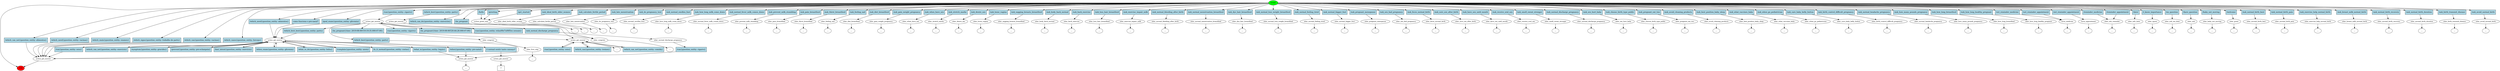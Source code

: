 digraph  {
0 [class="start active", fillcolor=green, fontsize=12, label=START, style=filled];
"-1" [class=end, fillcolor=red, fontsize=12, label=END, style=filled];
1 [class="", fontsize=12, label=action_greet_user];
2 [class="", fontsize=12, label=utter_ideal_birth_older_women];
"-4" [class=ellipsis, label="..."];
3 [class="", fontsize=12, label=utter_calculate_fertile_period];
"-5" [class=ellipsis, label="..."];
4 [class="", fontsize=12, label=utter_late_menstruation];
"-6" [class=ellipsis, label="..."];
5 [class="", fontsize=12, label=utter_do_pregnancy_test];
"-7" [class=ellipsis, label="..."];
6 [class="", fontsize=12, label=utter_normal_swollen_foot];
"-8" [class=ellipsis, label="..."];
7 [class="", fontsize=12, label=utter_how_long_milk_come_down];
"-9" [class=ellipsis, label="..."];
8 [class="", fontsize=12, label=utter_normal_fever_milk_comes_down];
"-10" [class=ellipsis, label="..."];
9 [class="", fontsize=12, label=utter_prevent_milk_stumbling];
"-11" [class=ellipsis, label="..."];
10 [class="", fontsize=12, label=utter_pain_breastfeed];
"-12" [class=ellipsis, label="..."];
11 [class="", fontsize=12, label=utter_thirst_breastfeed];
"-13" [class=ellipsis, label="..."];
13 [class="", fontsize=12, label=utter_feeling_sad];
"-15" [class=ellipsis, label="..."];
14 [class="", fontsize=12, label=utter_diet_breastfeed];
"-16" [class=ellipsis, label="..."];
15 [class="", fontsize=12, label=utter_gain_weight_pregnancy];
"-17" [class=ellipsis, label="..."];
16 [class="", fontsize=12, label=utter_when_have_sex];
"-18" [class=ellipsis, label="..."];
17 [class="", fontsize=12, label=utter_stretch_marks];
"-19" [class=ellipsis, label="..."];
18 [class="", fontsize=12, label=utter_desire_sex];
"-20" [class=ellipsis, label="..."];
19 [class="", fontsize=12, label=utter_loose_vagina];
"-21" [class=ellipsis, label="..."];
20 [class="", fontsize=12, label=utter_sagging_breasts_breastfeed];
"-22" [class=ellipsis, label="..."];
21 [class="", fontsize=12, label=utter_body_back_normal];
"-23" [class=ellipsis, label="..."];
22 [class="", fontsize=12, label=utter_back_exercise];
"-24" [class=ellipsis, label="..."];
24 [class="", fontsize=12, label=utter_loss_hair_breastfeed];
"-26" [class=ellipsis, label="..."];
25 [class="", fontsize=12, label=utter_exercise_impair_milk];
"-27" [class=ellipsis, label="..."];
26 [class="", fontsize=12, label=utter_normal_bleeding_after_birth];
"-28" [class=ellipsis, label="..."];
27 [class="", fontsize=12, label=utter_normal_menstruation_breastfeed];
"-29" [class=ellipsis, label="..."];
28 [class="", fontsize=12, label=utter_dye_hair_breastfeed];
"-30" [class=ellipsis, label="..."];
29 [class="", fontsize=12, label=utter_normal_lose_weight_breastfeed];
"-31" [class=ellipsis, label="..."];
30 [class="", fontsize=12, label=utter_normal_feeling_tired];
"-32" [class=ellipsis, label="..."];
31 [class="", fontsize=12, label=utter_normal_bigger_foot];
"-33" [class=ellipsis, label="..."];
32 [class="", fontsize=12, label=utter_pregnant_menopause];
"-34" [class=ellipsis, label="..."];
33 [class="", fontsize=12, label=utter_sex_bad_pregnancy];
"-35" [class=ellipsis, label="..."];
34 [class="", fontsize=12, label=action_get_answer];
39 [class="", fontsize=12, label=utter_feces_normal_birth];
"-37" [class=ellipsis, label="..."];
40 [class="", fontsize=12, label=utter_sore_sex_after_birth];
"-38" [class=ellipsis, label="..."];
41 [class="", fontsize=12, label=utter_have_sex_until_month];
"-39" [class=ellipsis, label="..."];
42 [class="", fontsize=12, label=utter_receive_oral_sex];
43 [class="", fontsize=12, label=utter_smell_sweat_stronger];
"-41" [class=ellipsis, label="..."];
44 [class="", fontsize=12, label=utter_normal_discharge_pregnancy];
"-42" [class=ellipsis, label="..."];
45 [class="", fontsize=12, label=utter_sex_hurt_baby];
"-43" [class=ellipsis, label="..."];
46 [class="", fontsize=12, label=utter_choose_birth_type_public];
47 [class="", fontsize=12, label=utter_pregnant_eat_two];
"-45" [class=ellipsis, label="..."];
48 [class="", fontsize=12, label=utter_avoid_cleaning_products];
"-46" [class=ellipsis, label="..."];
50 [class="", fontsize=12, label=utter_best_position_baby_sleep];
"-48" [class=ellipsis, label="..."];
51 [class="", fontsize=12, label=utter_what_vaccines_baby];
"-49" [class=ellipsis, label="..."];
52 [class="", fontsize=12, label=utter_when_go_pediatrician];
"-50" [class=ellipsis, label="..."];
53 [class="", fontsize=12, label=utter_care_baby_belly_button];
"-51" [class=ellipsis, label="..."];
54 [class="", fontsize=12, label=utter_birth_control_difficult_pregnancy];
"-52" [class=ellipsis, label="..."];
55 [class="", fontsize=12, label=utter_normal_headache_pregnancy];
"-53" [class=ellipsis, label="..."];
56 [class="", fontsize=12, label=utter_how_many_pounds_pregnancy];
"-54" [class=ellipsis, label="..."];
57 [class="", fontsize=12, label=utter_how_long_breastfeed];
"-55" [class=ellipsis, label="..."];
58 [class="", fontsize=12, label=utter_how_long_healthy_pregnant];
"-56" [class=ellipsis, label="..."];
"-59" [class=ellipsis, label="..."];
63 [class="", fontsize=12, label=action_get_answer];
64 [class="", fontsize=12, label=utter_congrats];
65 [class="", fontsize=12, label=utter_first_step];
"-61" [class=ellipsis, label="..."];
70 [class="", fontsize=12, label=utter_congrats];
"-63" [class=ellipsis, label="..."];
"-64" [class=ellipsis, label="..."];
78 [class="", fontsize=12, label=action_get_answer];
79 [class="", fontsize=12, label=action_get_answer];
80 [class="", fontsize=12, label=utter_normal_discharge_pregnancy];
81 [class="", fontsize=12, label=action_get_answer];
83 [class=active, fontsize=12, label=action_get_answer];
"-68" [class=ellipsis, label="..."];
"-69" [class=ellipsis, label="..."];
116 [class="", fontsize=12, label=form_medicine];
124 [class="", fontsize=12, label=form_appointment];
"-85" [class=ellipsis, label="..."];
"-88" [class=ellipsis, label="..."];
130 [class="", fontsize=12, label=utter_ask_reminder];
"-96" [class=ellipsis, label="..."];
137 [class="", fontsize=12, label=utter_info_later];
"-98" [class=ellipsis, label="..."];
139 [class="", fontsize=12, label=utter_agree];
"-100" [class=ellipsis, label="..."];
143 [class="", fontsize=12, label=utter_ask_me_later];
"-104" [class=ellipsis, label="..."];
144 [class="", fontsize=12, label=utter_ask];
"-105" [class=ellipsis, label="..."];
147 [class="", fontsize=12, label=utter_baby_not_moving];
"-108" [class=ellipsis, label="..."];
148 [class="", fontsize=12, label=utter_great];
"-109" [class=ellipsis, label="..."];
151 [class="", fontsize=12, label=utter_normal_birth_best];
"-112" [class=ellipsis, label="..."];
152 [class="", fontsize=12, label=utter_normal_birth_pain];
"-113" [class=ellipsis, label="..."];
153 [class="", fontsize=12, label=utter_exercise_help_normal_birth];
"-114" [class=ellipsis, label="..."];
154 [class="", fontsize=12, label=utter_breast_milk_normal_birth];
"-115" [class=ellipsis, label="..."];
155 [class="", fontsize=12, label=utter_normal_birth_recovery];
"-116" [class=ellipsis, label="..."];
156 [class="", fontsize=12, label=utter_normal_birth_duration];
"-117" [class=ellipsis, label="..."];
157 [class="", fontsize=12, label=utter_birth_transmit_disease];
"-118" [class=ellipsis, label="..."];
158 [class="", fontsize=12, label=utter_avoid_normal_birth];
"-119" [class=ellipsis, label="..."];
"-120" [class=ellipsis, label="..."];
161 [class=active, fontsize=12, label=action_get_answer];
162 [class="intent dashed active", label="  ?  ", shape=rect];
163 [class=intent, fillcolor=lightblue, label="/hello", shape=rect, style=filled];
164 [class=intent, fillcolor=lightblue, label="/greeting", shape=rect, style=filled];
165 [class=intent, fillcolor=lightblue, label="/get_started", shape=rect, style=filled];
166 [class=intent, fillcolor=lightblue, label="/ask_ideal_birth_older_women", shape=rect, style=filled];
167 [class=intent, fillcolor=lightblue, label="/ask_calculate_fertile_period", shape=rect, style=filled];
168 [class=intent, fillcolor=lightblue, label="/ask_late_menstruation", shape=rect, style=filled];
169 [class=intent, fillcolor=lightblue, label="/ask_do_pregnancy_test", shape=rect, style=filled];
170 [class=intent, fillcolor=lightblue, label="/ask_normal_swollen_foot", shape=rect, style=filled];
171 [class=intent, fillcolor=lightblue, label="/ask_how_long_milk_come_down", shape=rect, style=filled];
172 [class=intent, fillcolor=lightblue, label="/ask_normal_fever_milk_comes_down", shape=rect, style=filled];
173 [class=intent, fillcolor=lightblue, label="/ask_prevent_milk_stumbling", shape=rect, style=filled];
174 [class=intent, fillcolor=lightblue, label="/ask_pain_breastfeed", shape=rect, style=filled];
175 [class=intent, fillcolor=lightblue, label="/ask_thirst_breastfeed", shape=rect, style=filled];
176 [class=intent, fillcolor=lightblue, label="/ask_feeling_sad", shape=rect, style=filled];
177 [class=intent, fillcolor=lightblue, label="/ask_diet_breastfeed", shape=rect, style=filled];
178 [class=intent, fillcolor=lightblue, label="/ask_gain_weight_pregnancy", shape=rect, style=filled];
179 [class=intent, fillcolor=lightblue, label="/ask_when_have_sex", shape=rect, style=filled];
180 [class=intent, fillcolor=lightblue, label="/ask_stretch_marks", shape=rect, style=filled];
181 [class=intent, fillcolor=lightblue, label="/ask_desire_sex", shape=rect, style=filled];
182 [class=intent, fillcolor=lightblue, label="/ask_loose_vagina", shape=rect, style=filled];
183 [class=intent, fillcolor=lightblue, label="/ask_sagging_breasts_breastfeed", shape=rect, style=filled];
184 [class=intent, fillcolor=lightblue, label="/ask_body_back_normal", shape=rect, style=filled];
185 [class=intent, fillcolor=lightblue, label="/ask_back_exercise", shape=rect, style=filled];
186 [class=intent, fillcolor=lightblue, label="/ask_loss_hair_breastfeed", shape=rect, style=filled];
187 [class=intent, fillcolor=lightblue, label="/ask_exercise_impair_milk", shape=rect, style=filled];
188 [class=intent, fillcolor=lightblue, label="/ask_normal_bleeding_after_birth", shape=rect, style=filled];
189 [class=intent, fillcolor=lightblue, label="/ask_normal_menstruation_breastfeed", shape=rect, style=filled];
190 [class=intent, fillcolor=lightblue, label="/ask_dye_hair_breastfeed", shape=rect, style=filled];
191 [class=intent, fillcolor=lightblue, label="/ask_normal_lose_weight_breastfeed", shape=rect, style=filled];
192 [class=intent, fillcolor=lightblue, label="/ask_normal_feeling_tired", shape=rect, style=filled];
193 [class=intent, fillcolor=lightblue, label="/ask_normal_bigger_foot", shape=rect, style=filled];
194 [class=intent, fillcolor=lightblue, label="/ask_pregnant_menopause", shape=rect, style=filled];
195 [class=intent, fillcolor=lightblue, label="/ask_sex_bad_pregnancy", shape=rect, style=filled];
196 [class=intent, fillcolor=lightblue, label="/which_can_do{question_entity: exercicios}", shape=rect, style=filled];
197 [class=intent, fillcolor=lightblue, label="/ask_feces_normal_birth", shape=rect, style=filled];
198 [class=intent, fillcolor=lightblue, label="/ask_sore_sex_after_birth", shape=rect, style=filled];
199 [class=intent, fillcolor=lightblue, label="/ask_have_sex_until_month", shape=rect, style=filled];
200 [class=intent, fillcolor=lightblue, label="/ask_receive_oral_sex", shape=rect, style=filled];
201 [class=intent, fillcolor=lightblue, label="/ask_smell_sweat_stronger", shape=rect, style=filled];
202 [class=intent, fillcolor=lightblue, label="/ask_normal_discharge_pregnancy", shape=rect, style=filled];
203 [class=intent, fillcolor=lightblue, label="/ask_sex_hurt_baby", shape=rect, style=filled];
204 [class=intent, fillcolor=lightblue, label="/ask_choose_birth_type_public", shape=rect, style=filled];
205 [class=intent, fillcolor=lightblue, label="/ask_pregnant_eat_two", shape=rect, style=filled];
206 [class=intent, fillcolor=lightblue, label="/ask_avoid_cleaning_products", shape=rect, style=filled];
207 [class=intent, fillcolor=lightblue, label="/ask_best_position_baby_sleep", shape=rect, style=filled];
208 [class=intent, fillcolor=lightblue, label="/ask_what_vaccines_baby", shape=rect, style=filled];
209 [class=intent, fillcolor=lightblue, label="/ask_when_go_pediatrician", shape=rect, style=filled];
210 [class=intent, fillcolor=lightblue, label="/ask_care_baby_belly_button", shape=rect, style=filled];
211 [class=intent, fillcolor=lightblue, label="/ask_birth_control_difficult_pregnancy", shape=rect, style=filled];
212 [class=intent, fillcolor=lightblue, label="/ask_normal_headache_pregnancy", shape=rect, style=filled];
213 [class=intent, fillcolor=lightblue, label="/ask_how_many_pounds_pregnancy", shape=rect, style=filled];
214 [class=intent, fillcolor=lightblue, label="/ask_how_long_breastfeed", shape=rect, style=filled];
215 [class=intent, fillcolor=lightblue, label="/ask_how_long_healthy_pregnant", shape=rect, style=filled];
216 [class=intent, fillcolor=lightblue, label="/can{question_entity: cigarro}", shape=rect, style=filled];
217 [class=intent, fillcolor=lightblue, label="/which_best{question_entity: parto}", shape=rect, style=filled];
218 [class=intent, fillcolor=lightblue, label="/set_reminder_medicine", shape=rect, style=filled];
219 [class=intent, fillcolor=lightblue, label="/set_reminder_appointment", shape=rect, style=filled];
220 [class=intent, fillcolor=lightblue, label="/set_reminder_appointment", shape=rect, style=filled];
221 [class=intent, fillcolor=lightblue, label="/reminder_medicine", shape=rect, style=filled];
222 [class=intent, fillcolor=lightblue, label="/reminder_appointment", shape=rect, style=filled];
223 [class=intent, fillcolor=lightblue, label="/later", shape=rect, style=filled];
224 [class=intent, fillcolor=lightblue, label="/i_know_importance", shape=rect, style=filled];
225 [class=intent, fillcolor=lightblue, label="/no_question", shape=rect, style=filled];
226 [class=intent, fillcolor=lightblue, label="/have_question", shape=rect, style=filled];
227 [class=intent, fillcolor=lightblue, label="/baby_not_moving", shape=rect, style=filled];
228 [class=intent, fillcolor=lightblue, label="/welcome", shape=rect, style=filled];
229 [class=intent, fillcolor=lightblue, label="/ask_normal_birth_best", shape=rect, style=filled];
230 [class=intent, fillcolor=lightblue, label="/ask_normal_birth_pain", shape=rect, style=filled];
231 [class=intent, fillcolor=lightblue, label="/ask_exercise_help_normal_birth", shape=rect, style=filled];
232 [class=intent, fillcolor=lightblue, label="/ask_breast_milk_normal_birth", shape=rect, style=filled];
233 [class=intent, fillcolor=lightblue, label="/ask_normal_birth_recovery", shape=rect, style=filled];
234 [class=intent, fillcolor=lightblue, label="/ask_normal_birth_duration", shape=rect, style=filled];
235 [class=intent, fillcolor=lightblue, label="/ask_birth_transmit_disease", shape=rect, style=filled];
236 [class=intent, fillcolor=lightblue, label="/ask_avoid_normal_birth", shape=rect, style=filled];
237 [class=intent, fillcolor=lightblue, label="/im_pregnant", shape=rect, style=filled];
238 [class=intent, fillcolor=lightblue, label="/which_can_not{question_entity: alimentos}", shape=rect, style=filled];
239 [class=intent, fillcolor=lightblue, label="/which_need{question_entity: vacinas}", shape=rect, style=filled];
240 [class=intent, fillcolor=lightblue, label="/which_main{question_entity: exames}", shape=rect, style=filled];
241 [class=intent, fillcolor=lightblue, label="/which_signs{question_entity: trabalho de parto}", shape=rect, style=filled];
242 [class=intent, fillcolor=lightblue, label="/which_can{question_entity: vacinas}", shape=rect, style=filled];
243 [class=intent, fillcolor=lightblue, label="/which_cases{question_entity: forceps}", shape=rect, style=filled];
244 [class=intent, fillcolor=lightblue, label="/which_need{question_entity: alimentos}", shape=rect, style=filled];
245 [class="intent active", fillcolor=lightblue, label="como funciona o pre-natal?", shape=rect, style=filled];
246 [class=intent, fillcolor=lightblue, label="/goal_exam{question_entity: glicemia}", shape=rect, style=filled];
247 [class=intent, fillcolor=lightblue, label="/which_can_not{question_entity: comida}", shape=rect, style=filled];
248 [class=intent, fillcolor=lightblue, label="/can{question_entity: sexo}", shape=rect, style=filled];
249 [class=intent, fillcolor=lightblue, label="/which_can{question_entity: treinos}", shape=rect, style=filled];
250 [class=intent, fillcolor=lightblue, label="/im_pregnant{time: 2019-08-06T19:19:35.000-07:00}", shape=rect, style=filled];
251 [class=intent, fillcolor=lightblue, label="/which_best{question_entity: parto}", shape=rect, style=filled];
252 [class=intent, fillcolor=lightblue, label="/which_best_best{question_entity: parto}", shape=rect, style=filled];
253 [class=intent, fillcolor=lightblue, label="/can{question_entity: cigarro}", shape=rect, style=filled];
254 [class=intent, fillcolor=lightblue, label="/im_pregnant{time: 2019-08-06T20:44:28.000-07:00}", shape=rect, style=filled];
255 [class=intent, fillcolor=lightblue, label="/can{question_entity: relau00e7u00f5es sexuais}", shape=rect, style=filled];
256 [class=intent, fillcolor=lightblue, label="/ask_normal_discharge_pregnancy", shape=rect, style=filled];
257 [class=intent, fillcolor=lightblue, label="/can{question_entity: cigarro}", shape=rect, style=filled];
258 [class=intent, fillcolor=lightblue, label="/can{question_entity: sexo}", shape=rect, style=filled];
259 [class=intent, fillcolor=lightblue, label="/is_it_normal{question_entity: costas}", shape=rect, style=filled];
260 [class=intent, fillcolor=lightblue, label="/which_can_not{question_entity: exercicio}", shape=rect, style=filled];
261 [class=intent, fillcolor=lightblue, label="/symptom{question_entity: gravidez}", shape=rect, style=filled];
262 [class=intent, fillcolor=lightblue, label="/prevent{question_entity: pre-eclampsia}", shape=rect, style=filled];
263 [class=intent, fillcolor=lightblue, label="/last_intent{question_entity: exercicio}", shape=rect, style=filled];
264 [class=intent, fillcolor=lightblue, label="/when_exam{question_entity: glicemia}", shape=rect, style=filled];
265 [class=intent, fillcolor=lightblue, label="/what_to_do{question_entity: bolsa}", shape=rect, style=filled];
266 [class=intent, fillcolor=lightblue, label="/complain{question_entity: ansia}", shape=rect, style=filled];
267 [class=intent, fillcolor=lightblue, label="/what_is{question_entity: loquio}", shape=rect, style=filled];
268 [class=intent, fillcolor=lightblue, label="/when{question_entity: pre-natal}", shape=rect, style=filled];
269 [class="intent active", fillcolor=lightblue, label="é normal sentir tanto cansaço?", shape=rect, style=filled];
0 -> "-1"  [class="", key=NONE, label=""];
0 -> 163  [class="", key=0];
0 -> 164  [class="", key=0];
0 -> 165  [class="", key=0];
0 -> 166  [class="", key=0];
0 -> 167  [class="", key=0];
0 -> 168  [class="", key=0];
0 -> 169  [class="", key=0];
0 -> 170  [class="", key=0];
0 -> 171  [class="", key=0];
0 -> 172  [class="", key=0];
0 -> 173  [class="", key=0];
0 -> 174  [class="", key=0];
0 -> 175  [class="", key=0];
0 -> 176  [class="", key=0];
0 -> 177  [class="", key=0];
0 -> 178  [class="", key=0];
0 -> 179  [class="", key=0];
0 -> 180  [class="", key=0];
0 -> 181  [class="", key=0];
0 -> 182  [class="", key=0];
0 -> 183  [class="", key=0];
0 -> 184  [class="", key=0];
0 -> 185  [class="", key=0];
0 -> 186  [class="", key=0];
0 -> 187  [class="", key=0];
0 -> 188  [class="", key=0];
0 -> 189  [class="", key=0];
0 -> 190  [class="", key=0];
0 -> 191  [class="", key=0];
0 -> 192  [class="", key=0];
0 -> 193  [class="", key=0];
0 -> 194  [class="", key=0];
0 -> 195  [class="", key=0];
0 -> 196  [class="", key=0];
0 -> 197  [class="", key=0];
0 -> 198  [class="", key=0];
0 -> 199  [class="", key=0];
0 -> 200  [class="", key=0];
0 -> 201  [class="", key=0];
0 -> 202  [class="", key=0];
0 -> 203  [class="", key=0];
0 -> 204  [class="", key=0];
0 -> 205  [class="", key=0];
0 -> 206  [class="", key=0];
0 -> 207  [class="", key=0];
0 -> 208  [class="", key=0];
0 -> 209  [class="", key=0];
0 -> 210  [class="", key=0];
0 -> 211  [class="", key=0];
0 -> 212  [class="", key=0];
0 -> 213  [class="", key=0];
0 -> 214  [class="", key=0];
0 -> 215  [class="", key=0];
0 -> 216  [class="", key=0];
0 -> 217  [class="", key=0];
0 -> 218  [class="", key=0];
0 -> 219  [class="", key=0];
0 -> 220  [class="", key=0];
0 -> 221  [class="", key=0];
0 -> 222  [class="", key=0];
0 -> 223  [class="", key=0];
0 -> 224  [class="", key=0];
0 -> 225  [class="", key=0];
0 -> 226  [class="", key=0];
0 -> 227  [class="", key=0];
0 -> 228  [class="", key=0];
0 -> 229  [class="", key=0];
0 -> 230  [class="", key=0];
0 -> 231  [class="", key=0];
0 -> 232  [class="", key=0];
0 -> 233  [class="", key=0];
0 -> 234  [class="", key=0];
0 -> 235  [class="", key=0];
0 -> 236  [class="", key=0];
0 -> 237  [class="", key=0];
0 -> 238  [class="", key=0];
0 -> 239  [class="", key=0];
0 -> 240  [class="", key=0];
0 -> 241  [class="", key=0];
0 -> 242  [class="", key=0];
0 -> 243  [class="", key=0];
0 -> 244  [class="", key=0];
0 -> 245  [class=active, key=0];
0 -> 246  [class="", key=0];
1 -> "-120"  [class="", key=NONE, label=""];
2 -> "-4"  [class="", key=NONE, label=""];
3 -> "-5"  [class="", key=NONE, label=""];
4 -> "-6"  [class="", key=NONE, label=""];
5 -> "-7"  [class="", key=NONE, label=""];
6 -> "-8"  [class="", key=NONE, label=""];
7 -> "-9"  [class="", key=NONE, label=""];
8 -> "-10"  [class="", key=NONE, label=""];
9 -> "-11"  [class="", key=NONE, label=""];
10 -> "-12"  [class="", key=NONE, label=""];
11 -> "-13"  [class="", key=NONE, label=""];
13 -> "-15"  [class="", key=NONE, label=""];
14 -> "-16"  [class="", key=NONE, label=""];
15 -> "-17"  [class="", key=NONE, label=""];
16 -> "-18"  [class="", key=NONE, label=""];
17 -> "-19"  [class="", key=NONE, label=""];
18 -> "-20"  [class="", key=NONE, label=""];
19 -> "-21"  [class="", key=NONE, label=""];
20 -> "-22"  [class="", key=NONE, label=""];
21 -> "-23"  [class="", key=NONE, label=""];
22 -> "-24"  [class="", key=NONE, label=""];
24 -> "-26"  [class="", key=NONE, label=""];
25 -> "-27"  [class="", key=NONE, label=""];
26 -> "-28"  [class="", key=NONE, label=""];
27 -> "-29"  [class="", key=NONE, label=""];
28 -> "-30"  [class="", key=NONE, label=""];
29 -> "-31"  [class="", key=NONE, label=""];
30 -> "-32"  [class="", key=NONE, label=""];
31 -> "-33"  [class="", key=NONE, label=""];
32 -> "-34"  [class="", key=NONE, label=""];
33 -> "-35"  [class="", key=NONE, label=""];
34 -> "-63"  [class="", key=NONE, label=""];
34 -> 247  [class="", key=0];
34 -> 248  [class="", key=0];
34 -> 249  [class="", key=0];
39 -> "-37"  [class="", key=NONE, label=""];
40 -> "-38"  [class="", key=NONE, label=""];
41 -> "-39"  [class="", key=NONE, label=""];
42 -> "-64"  [class="", key=NONE, label=""];
43 -> "-41"  [class="", key=NONE, label=""];
44 -> "-42"  [class="", key=NONE, label=""];
45 -> "-43"  [class="", key=NONE, label=""];
46 -> "-59"  [class="", key=NONE, label=""];
47 -> "-45"  [class="", key=NONE, label=""];
48 -> "-46"  [class="", key=NONE, label=""];
50 -> "-48"  [class="", key=NONE, label=""];
51 -> "-49"  [class="", key=NONE, label=""];
52 -> "-50"  [class="", key=NONE, label=""];
53 -> "-51"  [class="", key=NONE, label=""];
54 -> "-52"  [class="", key=NONE, label=""];
55 -> "-53"  [class="", key=NONE, label=""];
56 -> "-54"  [class="", key=NONE, label=""];
57 -> "-55"  [class="", key=NONE, label=""];
58 -> "-56"  [class="", key=NONE, label=""];
63 -> 250  [class="", key=0];
63 -> 251  [class="", key=0];
63 -> 252  [class="", key=0];
63 -> 253  [class="", key=0];
63 -> 254  [class="", key=0];
63 -> 255  [class="", key=0];
64 -> 65  [class="", key=NONE, label=""];
65 -> "-61"  [class="", key=NONE, label=""];
70 -> "-69"  [class="", key=NONE, label=""];
78 -> "-1"  [class="", key=NONE, label=""];
79 -> 256  [class="", key=0];
80 -> 257  [class="", key=0];
81 -> "-68"  [class="", key=NONE, label=""];
83 -> 258  [class="", key=0];
83 -> 259  [class="", key=0];
83 -> 260  [class="", key=0];
83 -> 261  [class="", key=0];
83 -> 262  [class="", key=0];
83 -> 263  [class="", key=0];
83 -> 264  [class="", key=0];
83 -> 265  [class="", key=0];
83 -> 266  [class="", key=0];
83 -> 267  [class="", key=0];
83 -> 268  [class="", key=0];
83 -> 269  [class=active, key=0];
116 -> "-88"  [class="", key=NONE, label=""];
124 -> "-85"  [class="", key=NONE, label=""];
130 -> "-96"  [class="", key=NONE, label=""];
137 -> "-98"  [class="", key=NONE, label=""];
139 -> "-100"  [class="", key=NONE, label=""];
143 -> "-104"  [class="", key=NONE, label=""];
144 -> "-105"  [class="", key=NONE, label=""];
147 -> "-108"  [class="", key=NONE, label=""];
148 -> "-109"  [class="", key=NONE, label=""];
151 -> "-112"  [class="", key=NONE, label=""];
152 -> "-113"  [class="", key=NONE, label=""];
153 -> "-114"  [class="", key=NONE, label=""];
154 -> "-115"  [class="", key=NONE, label=""];
155 -> "-116"  [class="", key=NONE, label=""];
156 -> "-117"  [class="", key=NONE, label=""];
157 -> "-118"  [class="", key=NONE, label=""];
158 -> "-119"  [class="", key=NONE, label=""];
161 -> 162  [class=active, key=NONE, label=""];
163 -> 1  [class="", key=0];
164 -> 1  [class="", key=0];
165 -> 1  [class="", key=0];
166 -> 2  [class="", key=0];
167 -> 3  [class="", key=0];
168 -> 4  [class="", key=0];
169 -> 5  [class="", key=0];
170 -> 6  [class="", key=0];
171 -> 7  [class="", key=0];
172 -> 8  [class="", key=0];
173 -> 9  [class="", key=0];
174 -> 10  [class="", key=0];
175 -> 11  [class="", key=0];
176 -> 13  [class="", key=0];
177 -> 14  [class="", key=0];
178 -> 15  [class="", key=0];
179 -> 16  [class="", key=0];
180 -> 17  [class="", key=0];
181 -> 18  [class="", key=0];
182 -> 19  [class="", key=0];
183 -> 20  [class="", key=0];
184 -> 21  [class="", key=0];
185 -> 22  [class="", key=0];
186 -> 24  [class="", key=0];
187 -> 25  [class="", key=0];
188 -> 26  [class="", key=0];
189 -> 27  [class="", key=0];
190 -> 28  [class="", key=0];
191 -> 29  [class="", key=0];
192 -> 30  [class="", key=0];
193 -> 31  [class="", key=0];
194 -> 32  [class="", key=0];
195 -> 33  [class="", key=0];
196 -> 34  [class="", key=0];
197 -> 39  [class="", key=0];
198 -> 40  [class="", key=0];
199 -> 41  [class="", key=0];
200 -> 42  [class="", key=0];
201 -> 43  [class="", key=0];
202 -> 44  [class="", key=0];
203 -> 45  [class="", key=0];
204 -> 46  [class="", key=0];
205 -> 47  [class="", key=0];
206 -> 48  [class="", key=0];
207 -> 50  [class="", key=0];
208 -> 51  [class="", key=0];
209 -> 52  [class="", key=0];
210 -> 53  [class="", key=0];
211 -> 54  [class="", key=0];
212 -> 55  [class="", key=0];
213 -> 56  [class="", key=0];
214 -> 57  [class="", key=0];
215 -> 58  [class="", key=0];
216 -> 63  [class="", key=0];
217 -> 79  [class="", key=0];
218 -> 116  [class="", key=0];
219 -> 116  [class="", key=0];
220 -> 124  [class="", key=0];
221 -> 130  [class="", key=0];
222 -> 130  [class="", key=0];
223 -> 137  [class="", key=0];
224 -> 139  [class="", key=0];
225 -> 143  [class="", key=0];
226 -> 144  [class="", key=0];
227 -> 147  [class="", key=0];
228 -> 148  [class="", key=0];
229 -> 151  [class="", key=0];
230 -> 152  [class="", key=0];
231 -> 153  [class="", key=0];
232 -> 154  [class="", key=0];
233 -> 155  [class="", key=0];
234 -> 156  [class="", key=0];
235 -> 157  [class="", key=0];
236 -> 158  [class="", key=0];
237 -> 70  [class="", key=0];
238 -> 78  [class="", key=0];
239 -> 78  [class="", key=0];
240 -> 78  [class="", key=0];
241 -> 78  [class="", key=0];
242 -> 78  [class="", key=0];
243 -> 78  [class="", key=0];
244 -> 83  [class="", key=0];
245 -> 83  [class=active, key=0];
246 -> 83  [class="", key=0];
247 -> 34  [class="", key=0];
248 -> 34  [class="", key=0];
249 -> 34  [class="", key=0];
250 -> 64  [class="", key=0];
251 -> 78  [class="", key=0];
252 -> 83  [class="", key=0];
253 -> 34  [class="", key=0];
254 -> 70  [class="", key=0];
255 -> 63  [class="", key=0];
256 -> 80  [class="", key=0];
257 -> 81  [class="", key=0];
258 -> 78  [class="", key=0];
259 -> 78  [class="", key=0];
260 -> 83  [class="", key=0];
261 -> 83  [class="", key=0];
262 -> 83  [class="", key=0];
263 -> 83  [class="", key=0];
264 -> 83  [class="", key=0];
265 -> 83  [class="", key=0];
266 -> 83  [class="", key=0];
267 -> 81  [class="", key=0];
268 -> 81  [class="", key=0];
269 -> 161  [class=active, key=0];
}
